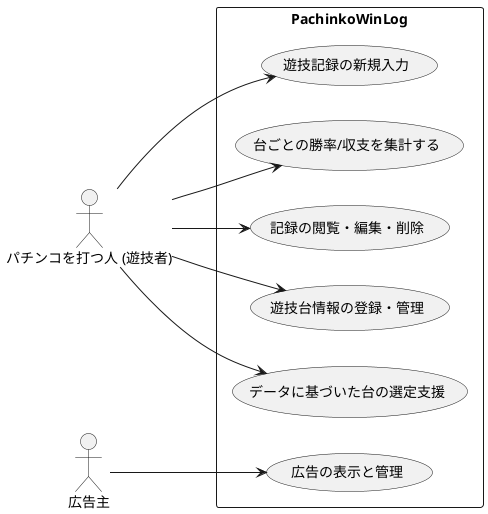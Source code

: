@startuml PachinkoWinLogユースケース図
left to right direction

' アクターの定義 (Actors)
actor "パチンコを打つ人 (遊技者)" as Player
actor "広告主" as Advertiser

' システム境界の定義 (System Boundary)
rectangle PachinkoWinLog {
    usecase "遊技記録の新規入力" as UC100
    usecase "台ごとの勝率/収支を集計する" as UC200
    usecase "記録の閲覧・編集・削除" as UC300
    usecase "遊技台情報の登録・管理" as UC400
    usecase "データに基づいた台の選定支援" as UC500
    usecase "広告の表示と管理" as UC600
}

' 関係性の定義 (Associations)

' 遊技者の操作
Player --> UC100
Player --> UC200
Player --> UC300
Player --> UC400
Player --> UC500

' 広告主の操作
Advertiser --> UC600

@enduml